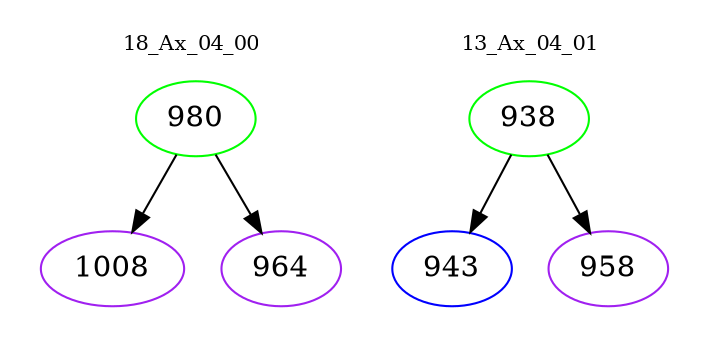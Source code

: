 digraph{
subgraph cluster_0 {
color = white
label = "18_Ax_04_00";
fontsize=10;
T0_980 [label="980", color="green"]
T0_980 -> T0_1008 [color="black"]
T0_1008 [label="1008", color="purple"]
T0_980 -> T0_964 [color="black"]
T0_964 [label="964", color="purple"]
}
subgraph cluster_1 {
color = white
label = "13_Ax_04_01";
fontsize=10;
T1_938 [label="938", color="green"]
T1_938 -> T1_943 [color="black"]
T1_943 [label="943", color="blue"]
T1_938 -> T1_958 [color="black"]
T1_958 [label="958", color="purple"]
}
}
